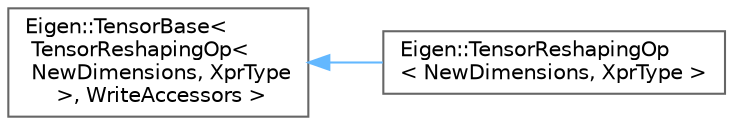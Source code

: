 digraph "类继承关系图"
{
 // LATEX_PDF_SIZE
  bgcolor="transparent";
  edge [fontname=Helvetica,fontsize=10,labelfontname=Helvetica,labelfontsize=10];
  node [fontname=Helvetica,fontsize=10,shape=box,height=0.2,width=0.4];
  rankdir="LR";
  Node0 [id="Node000000",label="Eigen::TensorBase\<\l TensorReshapingOp\<\l NewDimensions, XprType\l \>, WriteAccessors \>",height=0.2,width=0.4,color="grey40", fillcolor="white", style="filled",URL="$class_eigen_1_1_tensor_base.html",tooltip=" "];
  Node0 -> Node1 [id="edge4767_Node000000_Node000001",dir="back",color="steelblue1",style="solid",tooltip=" "];
  Node1 [id="Node000001",label="Eigen::TensorReshapingOp\l\< NewDimensions, XprType \>",height=0.2,width=0.4,color="grey40", fillcolor="white", style="filled",URL="$class_eigen_1_1_tensor_reshaping_op.html",tooltip=" "];
}
